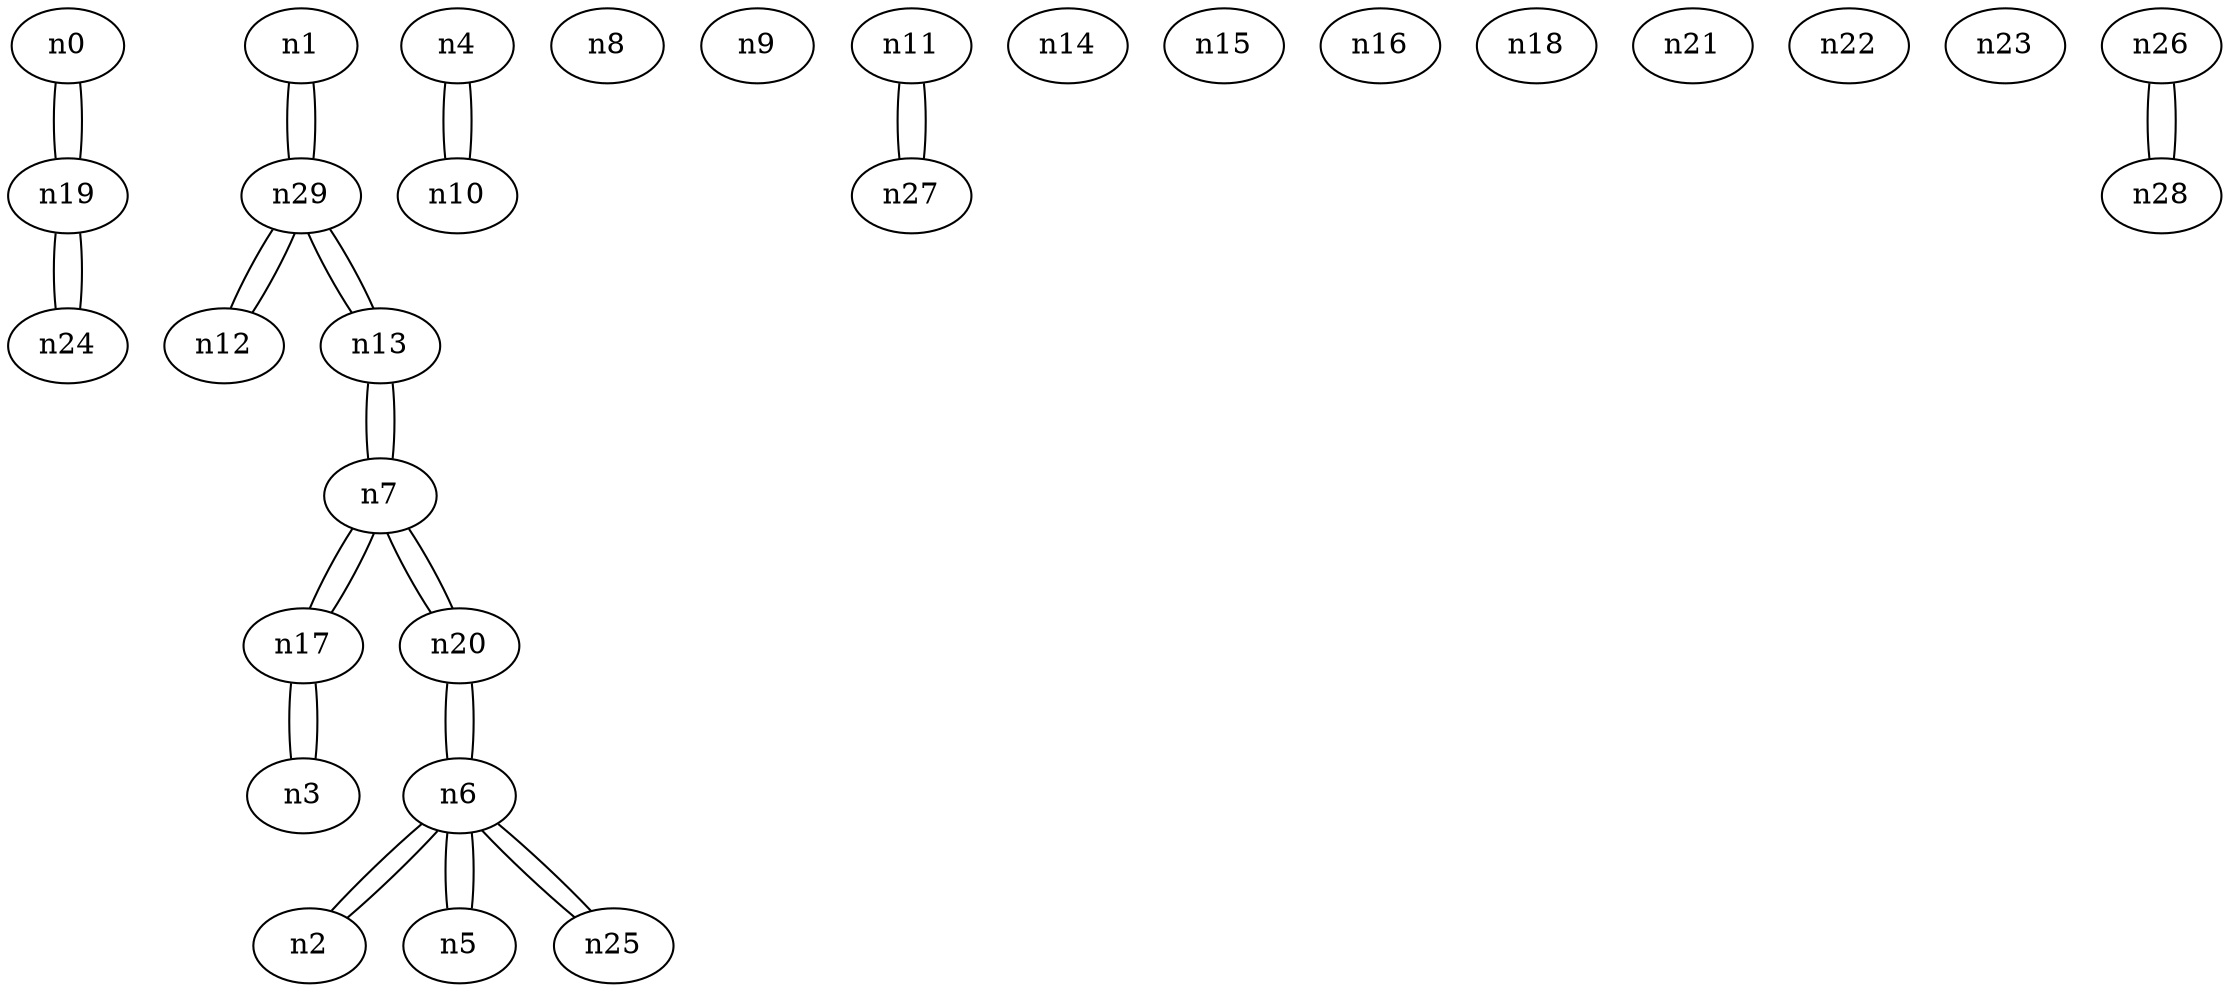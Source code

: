 graph {
n0;
n1;
n2;
n3;
n4;
n5;
n6;
n7;
n8;
n9;
n10;
n11;
n12;
n13;
n14;
n15;
n16;
n17;
n18;
n19;
n20;
n21;
n22;
n23;
n24;
n25;
n26;
n27;
n28;
n29;
n0 -- n19;
n1 -- n29;
n2 -- n6;
n3 -- n17;
n4 -- n10;
n5 -- n6;
n6 -- n2;
n6 -- n5;
n6 -- n20;
n6 -- n25;
n7 -- n13;
n7 -- n20;
n7 -- n17;
n10 -- n4;
n11 -- n27;
n12 -- n29;
n13 -- n29;
n13 -- n7;
n17 -- n3;
n17 -- n7;
n19 -- n0;
n19 -- n24;
n20 -- n6;
n20 -- n7;
n24 -- n19;
n25 -- n6;
n26 -- n28;
n27 -- n11;
n28 -- n26;
n29 -- n12;
n29 -- n13;
n29 -- n1;
}
